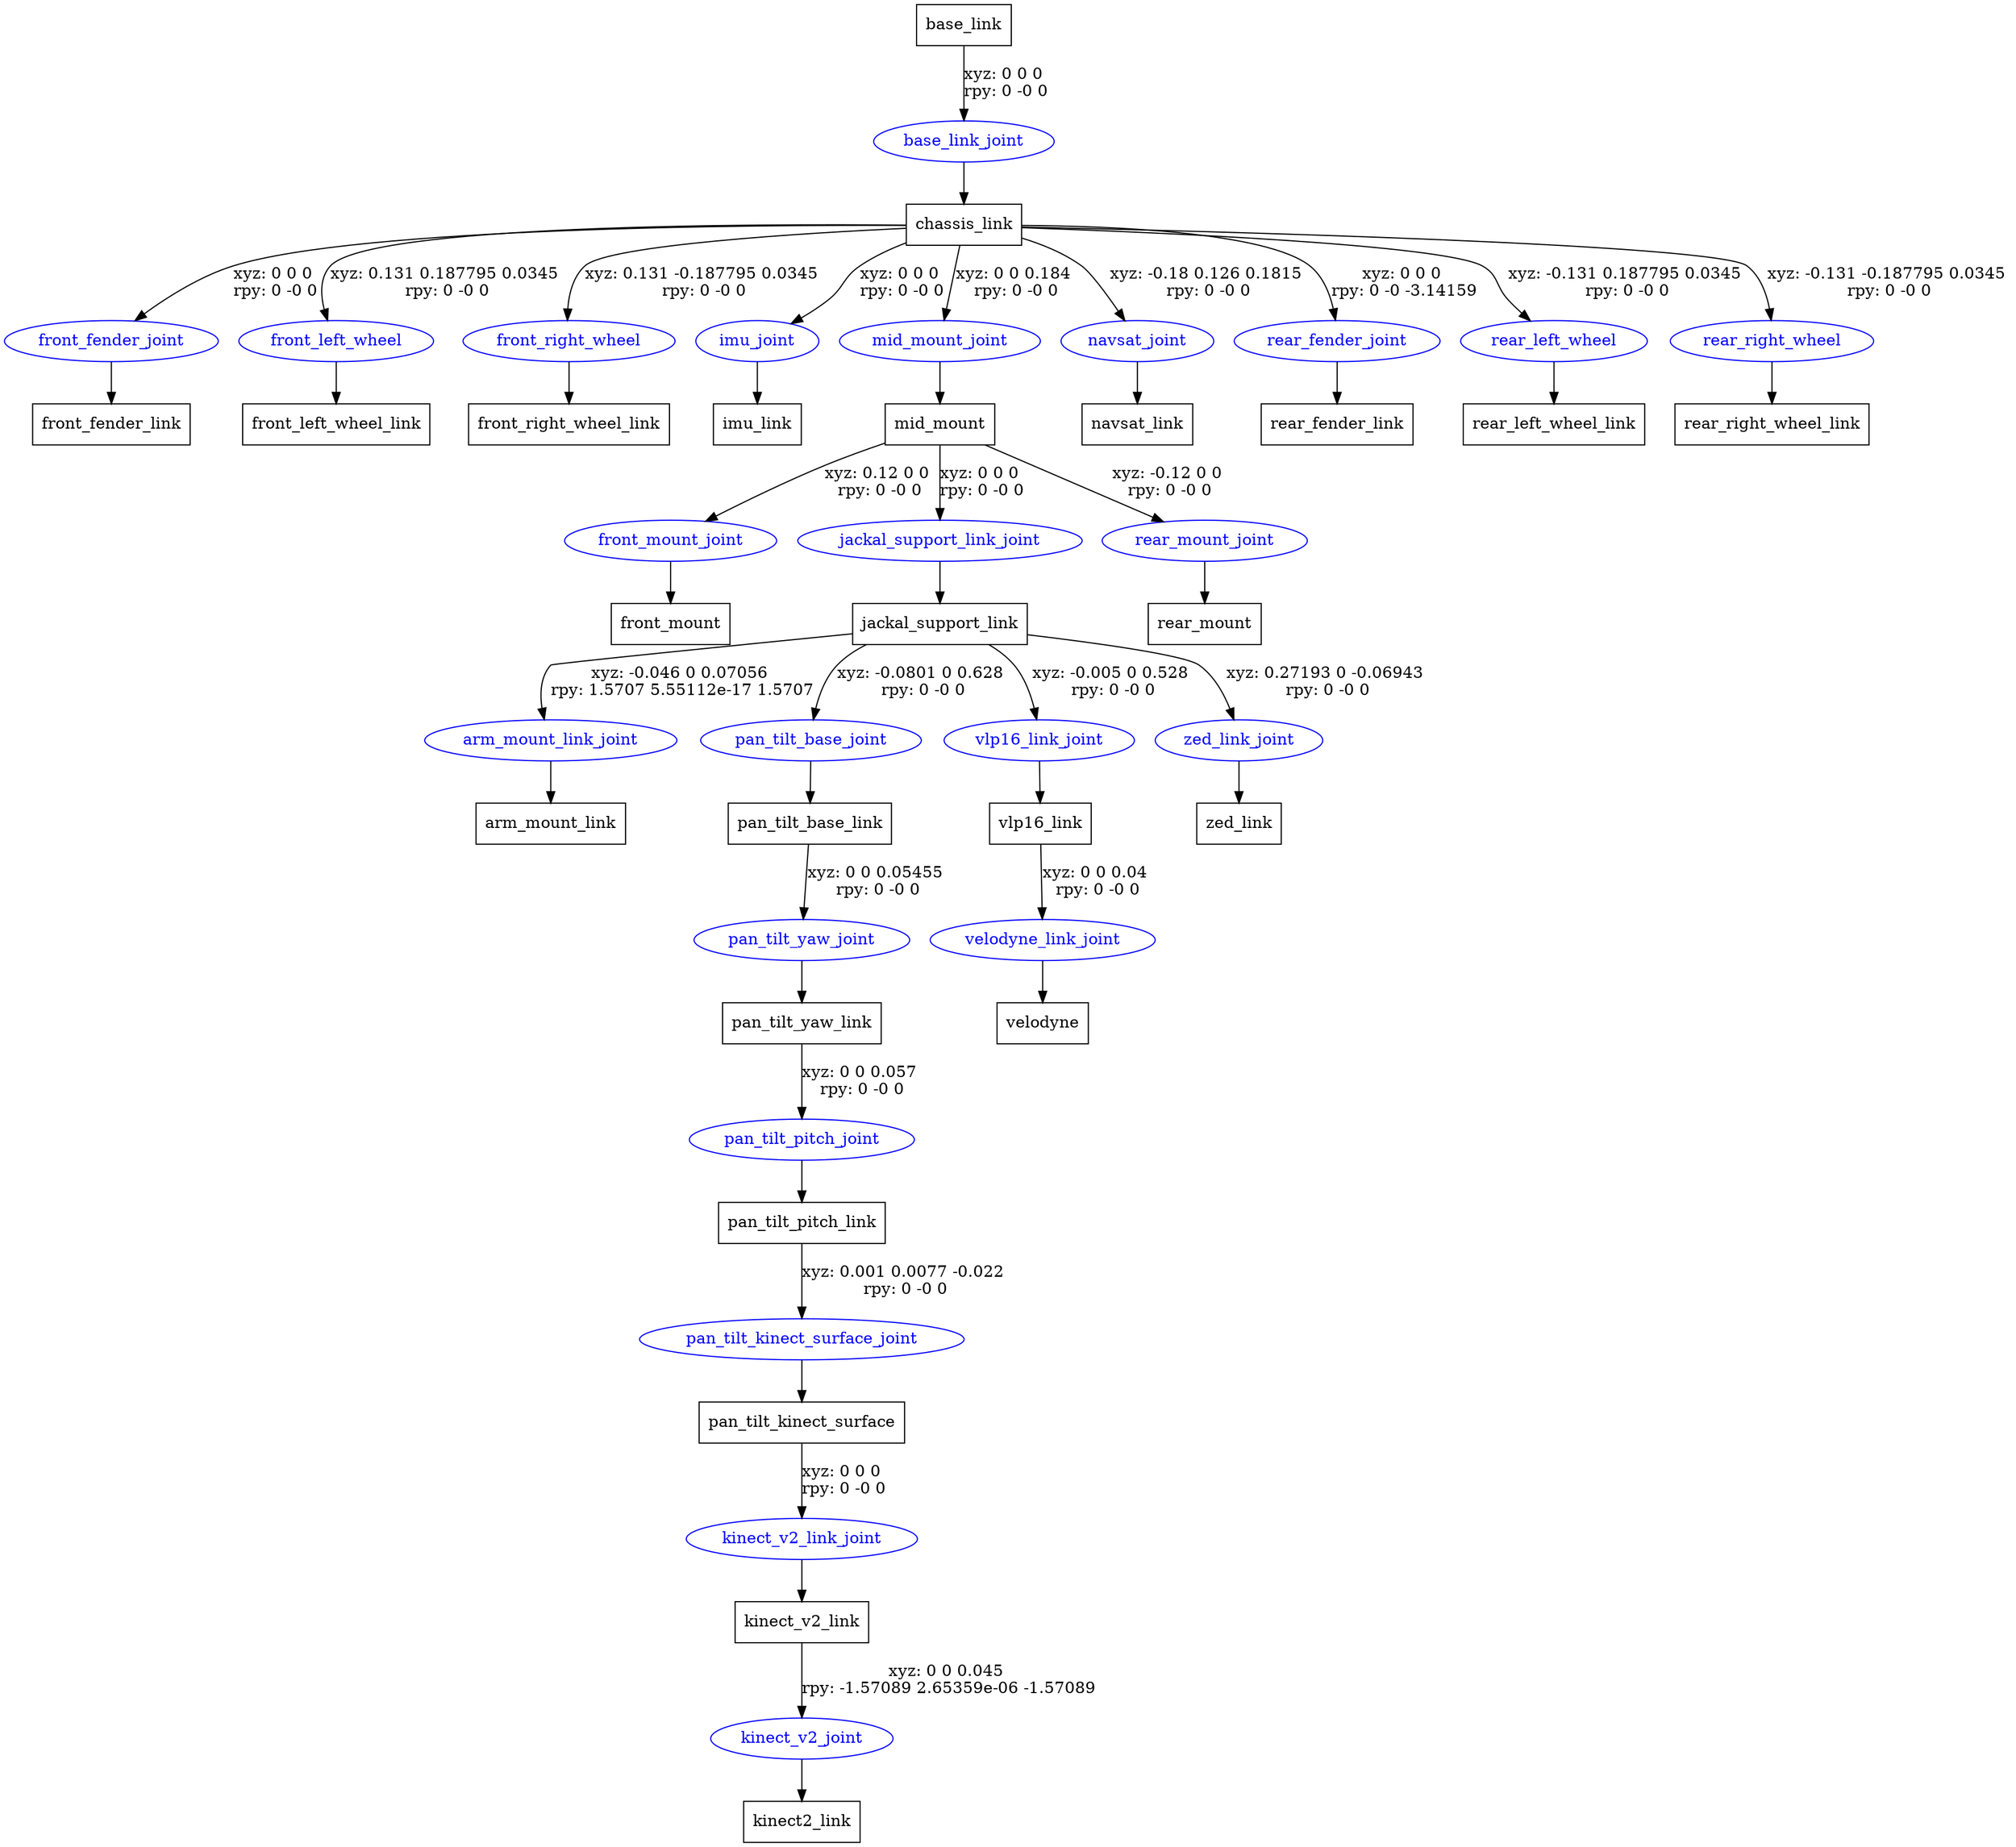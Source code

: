 digraph G {
node [shape=box];
"base_link" [label="base_link"];
"chassis_link" [label="chassis_link"];
"front_fender_link" [label="front_fender_link"];
"front_left_wheel_link" [label="front_left_wheel_link"];
"front_right_wheel_link" [label="front_right_wheel_link"];
"imu_link" [label="imu_link"];
"mid_mount" [label="mid_mount"];
"front_mount" [label="front_mount"];
"jackal_support_link" [label="jackal_support_link"];
"arm_mount_link" [label="arm_mount_link"];
"pan_tilt_base_link" [label="pan_tilt_base_link"];
"pan_tilt_yaw_link" [label="pan_tilt_yaw_link"];
"pan_tilt_pitch_link" [label="pan_tilt_pitch_link"];
"pan_tilt_kinect_surface" [label="pan_tilt_kinect_surface"];
"kinect_v2_link" [label="kinect_v2_link"];
"kinect2_link" [label="kinect2_link"];
"vlp16_link" [label="vlp16_link"];
"velodyne" [label="velodyne"];
"zed_link" [label="zed_link"];
"rear_mount" [label="rear_mount"];
"navsat_link" [label="navsat_link"];
"rear_fender_link" [label="rear_fender_link"];
"rear_left_wheel_link" [label="rear_left_wheel_link"];
"rear_right_wheel_link" [label="rear_right_wheel_link"];
node [shape=ellipse, color=blue, fontcolor=blue];
"base_link" -> "base_link_joint" [label="xyz: 0 0 0 \nrpy: 0 -0 0"]
"base_link_joint" -> "chassis_link"
"chassis_link" -> "front_fender_joint" [label="xyz: 0 0 0 \nrpy: 0 -0 0"]
"front_fender_joint" -> "front_fender_link"
"chassis_link" -> "front_left_wheel" [label="xyz: 0.131 0.187795 0.0345 \nrpy: 0 -0 0"]
"front_left_wheel" -> "front_left_wheel_link"
"chassis_link" -> "front_right_wheel" [label="xyz: 0.131 -0.187795 0.0345 \nrpy: 0 -0 0"]
"front_right_wheel" -> "front_right_wheel_link"
"chassis_link" -> "imu_joint" [label="xyz: 0 0 0 \nrpy: 0 -0 0"]
"imu_joint" -> "imu_link"
"chassis_link" -> "mid_mount_joint" [label="xyz: 0 0 0.184 \nrpy: 0 -0 0"]
"mid_mount_joint" -> "mid_mount"
"mid_mount" -> "front_mount_joint" [label="xyz: 0.12 0 0 \nrpy: 0 -0 0"]
"front_mount_joint" -> "front_mount"
"mid_mount" -> "jackal_support_link_joint" [label="xyz: 0 0 0 \nrpy: 0 -0 0"]
"jackal_support_link_joint" -> "jackal_support_link"
"jackal_support_link" -> "arm_mount_link_joint" [label="xyz: -0.046 0 0.07056 \nrpy: 1.5707 5.55112e-17 1.5707"]
"arm_mount_link_joint" -> "arm_mount_link"
"jackal_support_link" -> "pan_tilt_base_joint" [label="xyz: -0.0801 0 0.628 \nrpy: 0 -0 0"]
"pan_tilt_base_joint" -> "pan_tilt_base_link"
"pan_tilt_base_link" -> "pan_tilt_yaw_joint" [label="xyz: 0 0 0.05455 \nrpy: 0 -0 0"]
"pan_tilt_yaw_joint" -> "pan_tilt_yaw_link"
"pan_tilt_yaw_link" -> "pan_tilt_pitch_joint" [label="xyz: 0 0 0.057 \nrpy: 0 -0 0"]
"pan_tilt_pitch_joint" -> "pan_tilt_pitch_link"
"pan_tilt_pitch_link" -> "pan_tilt_kinect_surface_joint" [label="xyz: 0.001 0.0077 -0.022 \nrpy: 0 -0 0"]
"pan_tilt_kinect_surface_joint" -> "pan_tilt_kinect_surface"
"pan_tilt_kinect_surface" -> "kinect_v2_link_joint" [label="xyz: 0 0 0 \nrpy: 0 -0 0"]
"kinect_v2_link_joint" -> "kinect_v2_link"
"kinect_v2_link" -> "kinect_v2_joint" [label="xyz: 0 0 0.045 \nrpy: -1.57089 2.65359e-06 -1.57089"]
"kinect_v2_joint" -> "kinect2_link"
"jackal_support_link" -> "vlp16_link_joint" [label="xyz: -0.005 0 0.528 \nrpy: 0 -0 0"]
"vlp16_link_joint" -> "vlp16_link"
"vlp16_link" -> "velodyne_link_joint" [label="xyz: 0 0 0.04 \nrpy: 0 -0 0"]
"velodyne_link_joint" -> "velodyne"
"jackal_support_link" -> "zed_link_joint" [label="xyz: 0.27193 0 -0.06943 \nrpy: 0 -0 0"]
"zed_link_joint" -> "zed_link"
"mid_mount" -> "rear_mount_joint" [label="xyz: -0.12 0 0 \nrpy: 0 -0 0"]
"rear_mount_joint" -> "rear_mount"
"chassis_link" -> "navsat_joint" [label="xyz: -0.18 0.126 0.1815 \nrpy: 0 -0 0"]
"navsat_joint" -> "navsat_link"
"chassis_link" -> "rear_fender_joint" [label="xyz: 0 0 0 \nrpy: 0 -0 -3.14159"]
"rear_fender_joint" -> "rear_fender_link"
"chassis_link" -> "rear_left_wheel" [label="xyz: -0.131 0.187795 0.0345 \nrpy: 0 -0 0"]
"rear_left_wheel" -> "rear_left_wheel_link"
"chassis_link" -> "rear_right_wheel" [label="xyz: -0.131 -0.187795 0.0345 \nrpy: 0 -0 0"]
"rear_right_wheel" -> "rear_right_wheel_link"
}
